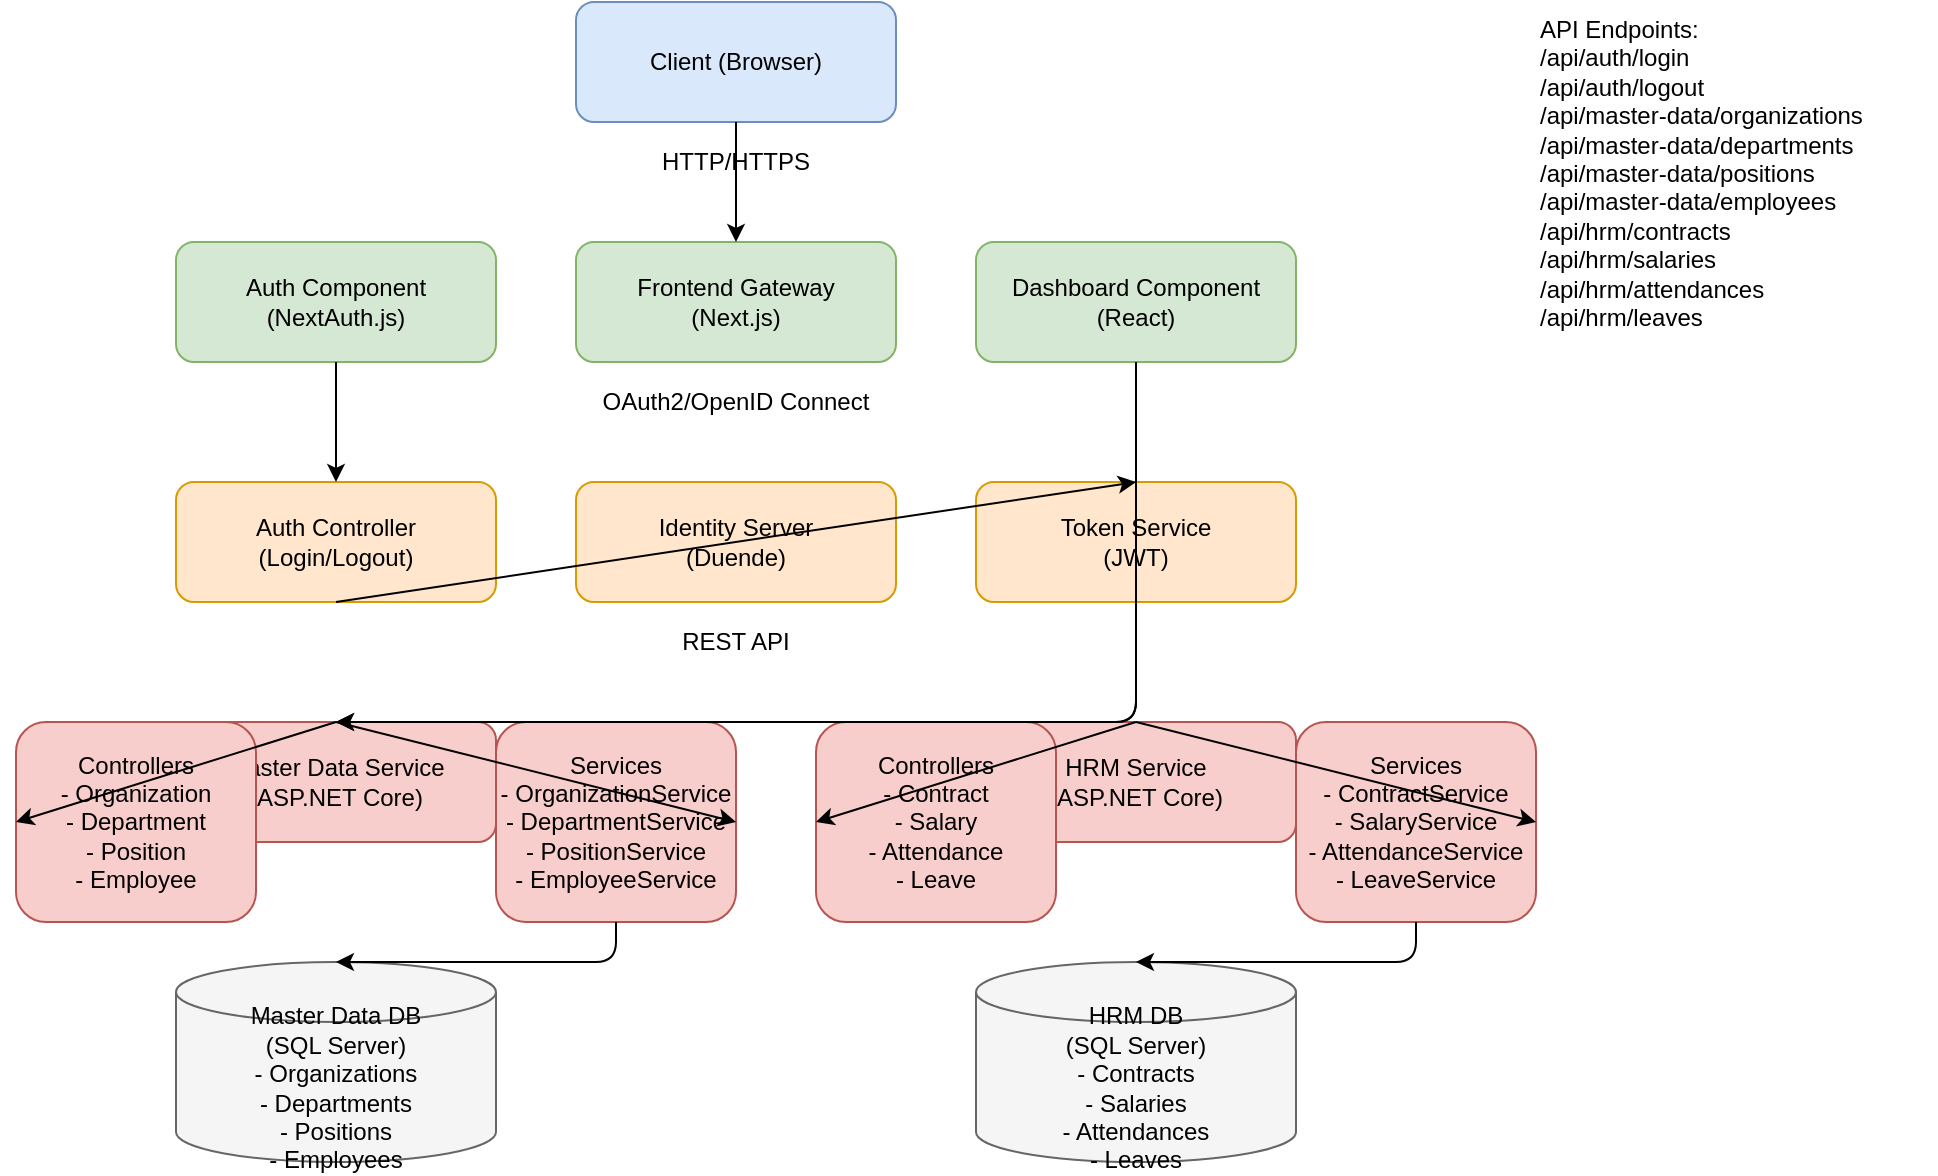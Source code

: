 <?xml version="1.0" encoding="UTF-8"?>
<mxfile version="21.7.5" type="device">
  <diagram id="system-architecture" name="System Architecture">
    <mxGraphModel dx="1422" dy="762" grid="1" gridSize="10" guides="1" tooltips="1" connect="1" arrows="1" fold="1" page="1" pageScale="1" pageWidth="1169" pageHeight="827" math="0" shadow="0">
      <root>
        <mxCell id="0" />
        <mxCell id="1" parent="0" />
        
        <!-- Client Layer -->
        <mxCell id="client" value="Client (Browser)" style="rounded=1;whiteSpace=wrap;html=1;fillColor=#dae8fc;strokeColor=#6c8ebf;" vertex="1" parent="1">
          <mxGeometry x="320" y="40" width="160" height="60" as="geometry" />
        </mxCell>
        
        <!-- Frontend Gateway -->
        <mxCell id="frontend-gateway" value="Frontend Gateway&#xa;(Next.js)" style="rounded=1;whiteSpace=wrap;html=1;fillColor=#d5e8d4;strokeColor=#82b366;" vertex="1" parent="1">
          <mxGeometry x="320" y="160" width="160" height="60" as="geometry" />
        </mxCell>
        
        <!-- Frontend Components -->
        <mxCell id="auth-component" value="Auth Component&#xa;(NextAuth.js)" style="rounded=1;whiteSpace=wrap;html=1;fillColor=#d5e8d4;strokeColor=#82b366;" vertex="1" parent="1">
          <mxGeometry x="120" y="160" width="160" height="60" as="geometry" />
        </mxCell>
        
        <mxCell id="dashboard-component" value="Dashboard Component&#xa;(React)" style="rounded=1;whiteSpace=wrap;html=1;fillColor=#d5e8d4;strokeColor=#82b366;" vertex="1" parent="1">
          <mxGeometry x="520" y="160" width="160" height="60" as="geometry" />
        </mxCell>
        
        <!-- Identity Server -->
        <mxCell id="identity-server" value="Identity Server&#xa;(Duende)" style="rounded=1;whiteSpace=wrap;html=1;fillColor=#ffe6cc;strokeColor=#d79b00;" vertex="1" parent="1">
          <mxGeometry x="320" y="280" width="160" height="60" as="geometry" />
        </mxCell>
        
        <!-- Identity Server Components -->
        <mxCell id="auth-controller" value="Auth Controller&#xa;(Login/Logout)" style="rounded=1;whiteSpace=wrap;html=1;fillColor=#ffe6cc;strokeColor=#d79b00;" vertex="1" parent="1">
          <mxGeometry x="120" y="280" width="160" height="60" as="geometry" />
        </mxCell>
        
        <mxCell id="token-service" value="Token Service&#xa;(JWT)" style="rounded=1;whiteSpace=wrap;html=1;fillColor=#ffe6cc;strokeColor=#d79b00;" vertex="1" parent="1">
          <mxGeometry x="520" y="280" width="160" height="60" as="geometry" />
        </mxCell>
        
        <!-- Master Data Service -->
        <mxCell id="master-data" value="Master Data Service&#xa;(ASP.NET Core)" style="rounded=1;whiteSpace=wrap;html=1;fillColor=#f8cecc;strokeColor=#b85450;" vertex="1" parent="1">
          <mxGeometry x="120" y="400" width="160" height="60" as="geometry" />
        </mxCell>
        
        <!-- Master Data Components -->
        <mxCell id="master-data-controllers" value="Controllers&#xa;- Organization&#xa;- Department&#xa;- Position&#xa;- Employee" style="rounded=1;whiteSpace=wrap;html=1;fillColor=#f8cecc;strokeColor=#b85450;" vertex="1" parent="1">
          <mxGeometry x="40" y="400" width="120" height="100" as="geometry" />
        </mxCell>
        
        <mxCell id="master-data-services" value="Services&#xa;- OrganizationService&#xa;- DepartmentService&#xa;- PositionService&#xa;- EmployeeService" style="rounded=1;whiteSpace=wrap;html=1;fillColor=#f8cecc;strokeColor=#b85450;" vertex="1" parent="1">
          <mxGeometry x="280" y="400" width="120" height="100" as="geometry" />
        </mxCell>
        
        <!-- HRM Service -->
        <mxCell id="hrm" value="HRM Service&#xa;(ASP.NET Core)" style="rounded=1;whiteSpace=wrap;html=1;fillColor=#f8cecc;strokeColor=#b85450;" vertex="1" parent="1">
          <mxGeometry x="520" y="400" width="160" height="60" as="geometry" />
        </mxCell>
        
        <!-- HRM Components -->
        <mxCell id="hrm-controllers" value="Controllers&#xa;- Contract&#xa;- Salary&#xa;- Attendance&#xa;- Leave" style="rounded=1;whiteSpace=wrap;html=1;fillColor=#f8cecc;strokeColor=#b85450;" vertex="1" parent="1">
          <mxGeometry x="440" y="400" width="120" height="100" as="geometry" />
        </mxCell>
        
        <mxCell id="hrm-services" value="Services&#xa;- ContractService&#xa;- SalaryService&#xa;- AttendanceService&#xa;- LeaveService" style="rounded=1;whiteSpace=wrap;html=1;fillColor=#f8cecc;strokeColor=#b85450;" vertex="1" parent="1">
          <mxGeometry x="680" y="400" width="120" height="100" as="geometry" />
        </mxCell>
        
        <!-- Database -->
        <mxCell id="master-db" value="Master Data DB&#xa;(SQL Server)&#xa;- Organizations&#xa;- Departments&#xa;- Positions&#xa;- Employees" style="shape=cylinder3;whiteSpace=wrap;html=1;boundedLbl=1;backgroundOutline=1;size=15;fillColor=#f5f5f5;strokeColor=#666666;" vertex="1" parent="1">
          <mxGeometry x="120" y="520" width="160" height="100" as="geometry" />
        </mxCell>
        
        <mxCell id="hrm-db" value="HRM DB&#xa;(SQL Server)&#xa;- Contracts&#xa;- Salaries&#xa;- Attendances&#xa;- Leaves" style="shape=cylinder3;whiteSpace=wrap;html=1;boundedLbl=1;backgroundOutline=1;size=15;fillColor=#f5f5f5;strokeColor=#666666;" vertex="1" parent="1">
          <mxGeometry x="520" y="520" width="160" height="100" as="geometry" />
        </mxCell>
        
        <!-- Connections -->
        <!-- Client to Frontend Components -->
        <mxCell id="conn1" value="" style="endArrow=classic;html=1;exitX=0.5;exitY=1;exitDx=0;exitDy=0;entryX=0.5;entryY=0;entryDx=0;entryDy=0;" edge="1" parent="1" source="client" target="frontend-gateway">
          <mxGeometry width="50" height="50" relative="1" as="geometry" />
        </mxCell>
        
        <!-- Frontend Components to Auth -->
        <mxCell id="conn2" value="" style="endArrow=classic;html=1;exitX=0.5;exitY=1;exitDx=0;exitDy=0;entryX=0.5;entryY=0;entryDx=0;entryDy=0;" edge="1" parent="1" source="auth-component" target="auth-controller">
          <mxGeometry width="50" height="50" relative="1" as="geometry" />
        </mxCell>
        
        <!-- Frontend Components to Dashboard -->
        <mxCell id="conn3" value="" style="endArrow=classic;html=1;exitX=0.5;exitY=1;exitDx=0;exitDy=0;entryX=0.5;entryY=0;entryDx=0;entryDy=0;" edge="1" parent="1" source="dashboard-component" target="master-data">
          <mxGeometry width="50" height="50" relative="1" as="geometry">
            <Array as="points">
              <mxPoint x="600" y="320"/>
              <mxPoint x="600" y="400"/>
            </Array>
          </mxGeometry>
        </mxCell>
        
        <!-- Auth to Token Service -->
        <mxCell id="conn4" value="" style="endArrow=classic;html=1;exitX=0.5;exitY=1;exitDx=0;exitDy=0;entryX=0.5;entryY=0;entryDx=0;entryDy=0;" edge="1" parent="1" source="auth-controller" target="token-service">
          <mxGeometry width="50" height="50" relative="1" as="geometry" />
        </mxCell>
        
        <!-- Token Service to Microservices -->
        <mxCell id="conn5" value="" style="endArrow=classic;html=1;exitX=0.5;exitY=1;exitDx=0;exitDy=0;entryX=0.5;entryY=0;entryDx=0;entryDy=0;" edge="1" parent="1" source="token-service" target="master-data">
          <mxGeometry width="50" height="50" relative="1" as="geometry">
            <Array as="points">
              <mxPoint x="600" y="360"/>
              <mxPoint x="600" y="400"/>
            </Array>
          </mxGeometry>
        </mxCell>
        
        <!-- Master Data Internal -->
        <mxCell id="conn6" value="" style="endArrow=classic;html=1;exitX=0.5;exitY=0;exitDx=0;exitDy=0;entryX=0;entryY=0.5;entryDx=0;entryDy=0;" edge="1" parent="1" source="master-data" target="master-data-controllers">
          <mxGeometry width="50" height="50" relative="1" as="geometry" />
        </mxCell>
        
        <mxCell id="conn7" value="" style="endArrow=classic;html=1;exitX=0.5;exitY=0;exitDx=0;exitDy=0;entryX=1;entryY=0.5;entryDx=0;entryDy=0;" edge="1" parent="1" source="master-data" target="master-data-services">
          <mxGeometry width="50" height="50" relative="1" as="geometry" />
        </mxCell>
        
        <!-- HRM Internal -->
        <mxCell id="conn8" value="" style="endArrow=classic;html=1;exitX=0.5;exitY=0;exitDx=0;exitDy=0;entryX=0;entryY=0.5;entryDx=0;entryDy=0;" edge="1" parent="1" source="hrm" target="hrm-controllers">
          <mxGeometry width="50" height="50" relative="1" as="geometry" />
        </mxCell>
        
        <mxCell id="conn9" value="" style="endArrow=classic;html=1;exitX=0.5;exitY=0;exitDx=0;exitDy=0;entryX=1;entryY=0.5;entryDx=0;entryDy=0;" edge="1" parent="1" source="hrm" target="hrm-services">
          <mxGeometry width="50" height="50" relative="1" as="geometry" />
        </mxCell>
        
        <!-- Services to Databases -->
        <mxCell id="conn10" value="" style="endArrow=classic;html=1;exitX=0.5;exitY=1;exitDx=0;exitDy=0;entryX=0.5;entryY=0;entryDx=0;entryDy=0;" edge="1" parent="1" source="master-data-services" target="master-db">
          <mxGeometry width="50" height="50" relative="1" as="geometry">
            <Array as="points">
              <mxPoint x="340" y="520"/>
              <mxPoint x="340" y="520"/>
            </Array>
          </mxGeometry>
        </mxCell>
        
        <mxCell id="conn11" value="" style="endArrow=classic;html=1;exitX=0.5;exitY=1;exitDx=0;exitDy=0;entryX=0.5;entryY=0;entryDx=0;entryDy=0;" edge="1" parent="1" source="hrm-services" target="hrm-db">
          <mxGeometry width="50" height="50" relative="1" as="geometry">
            <Array as="points">
              <mxPoint x="740" y="520"/>
              <mxPoint x="740" y="520"/>
            </Array>
          </mxGeometry>
        </mxCell>
        
        <!-- Labels -->
        <mxCell id="label1" value="HTTP/HTTPS" style="text;html=1;strokeColor=none;fillColor=none;align=center;verticalAlign=middle;whiteSpace=wrap;rounded=0;" vertex="1" parent="1">
          <mxGeometry x="320" y="110" width="160" height="20" as="geometry" />
        </mxCell>
        
        <mxCell id="label2" value="OAuth2/OpenID Connect" style="text;html=1;strokeColor=none;fillColor=none;align=center;verticalAlign=middle;whiteSpace=wrap;rounded=0;" vertex="1" parent="1">
          <mxGeometry x="320" y="230" width="160" height="20" as="geometry" />
        </mxCell>
        
        <mxCell id="label3" value="REST API" style="text;html=1;strokeColor=none;fillColor=none;align=center;verticalAlign=middle;whiteSpace=wrap;rounded=0;" vertex="1" parent="1">
          <mxGeometry x="320" y="350" width="160" height="20" as="geometry" />
        </mxCell>
        
        <!-- API Endpoints -->
        <mxCell id="api-endpoints" value="API Endpoints:&#xa;/api/auth/login&#xa;/api/auth/logout&#xa;/api/master-data/organizations&#xa;/api/master-data/departments&#xa;/api/master-data/positions&#xa;/api/master-data/employees&#xa;/api/hrm/contracts&#xa;/api/hrm/salaries&#xa;/api/hrm/attendances&#xa;/api/hrm/leaves" style="text;html=1;strokeColor=none;fillColor=none;align=left;verticalAlign=top;whiteSpace=wrap;rounded=0;" vertex="1" parent="1">
          <mxGeometry x="800" y="40" width="200" height="200" as="geometry" />
        </mxCell>
        
      </root>
    </mxGraphModel>
  </diagram>
</mxfile> 